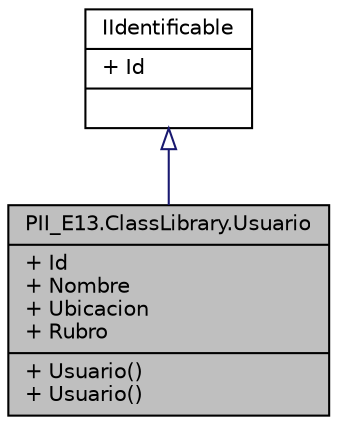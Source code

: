 digraph "PII_E13.ClassLibrary.Usuario"
{
 // INTERACTIVE_SVG=YES
 // LATEX_PDF_SIZE
  edge [fontname="Helvetica",fontsize="10",labelfontname="Helvetica",labelfontsize="10"];
  node [fontname="Helvetica",fontsize="10",shape=record];
  Node1 [label="{PII_E13.ClassLibrary.Usuario\n|+ Id\l+ Nombre\l+ Ubicacion\l+ Rubro\l|+ Usuario()\l+ Usuario()\l}",height=0.2,width=0.4,color="black", fillcolor="grey75", style="filled", fontcolor="black",tooltip="Representa a las abstracciones de un usuario en el sistema"];
  Node2 -> Node1 [dir="back",color="midnightblue",fontsize="10",style="solid",arrowtail="onormal",fontname="Helvetica"];
  Node2 [label="{IIdentificable\n|+ Id\l|}",height=0.2,width=0.4,color="black", fillcolor="white", style="filled",URL="$interfacePII__E13_1_1IIdentificable.html",tooltip="Interfaz que representa a cualquier tipo identificable a través de una cadena de caracteres única."];
}
